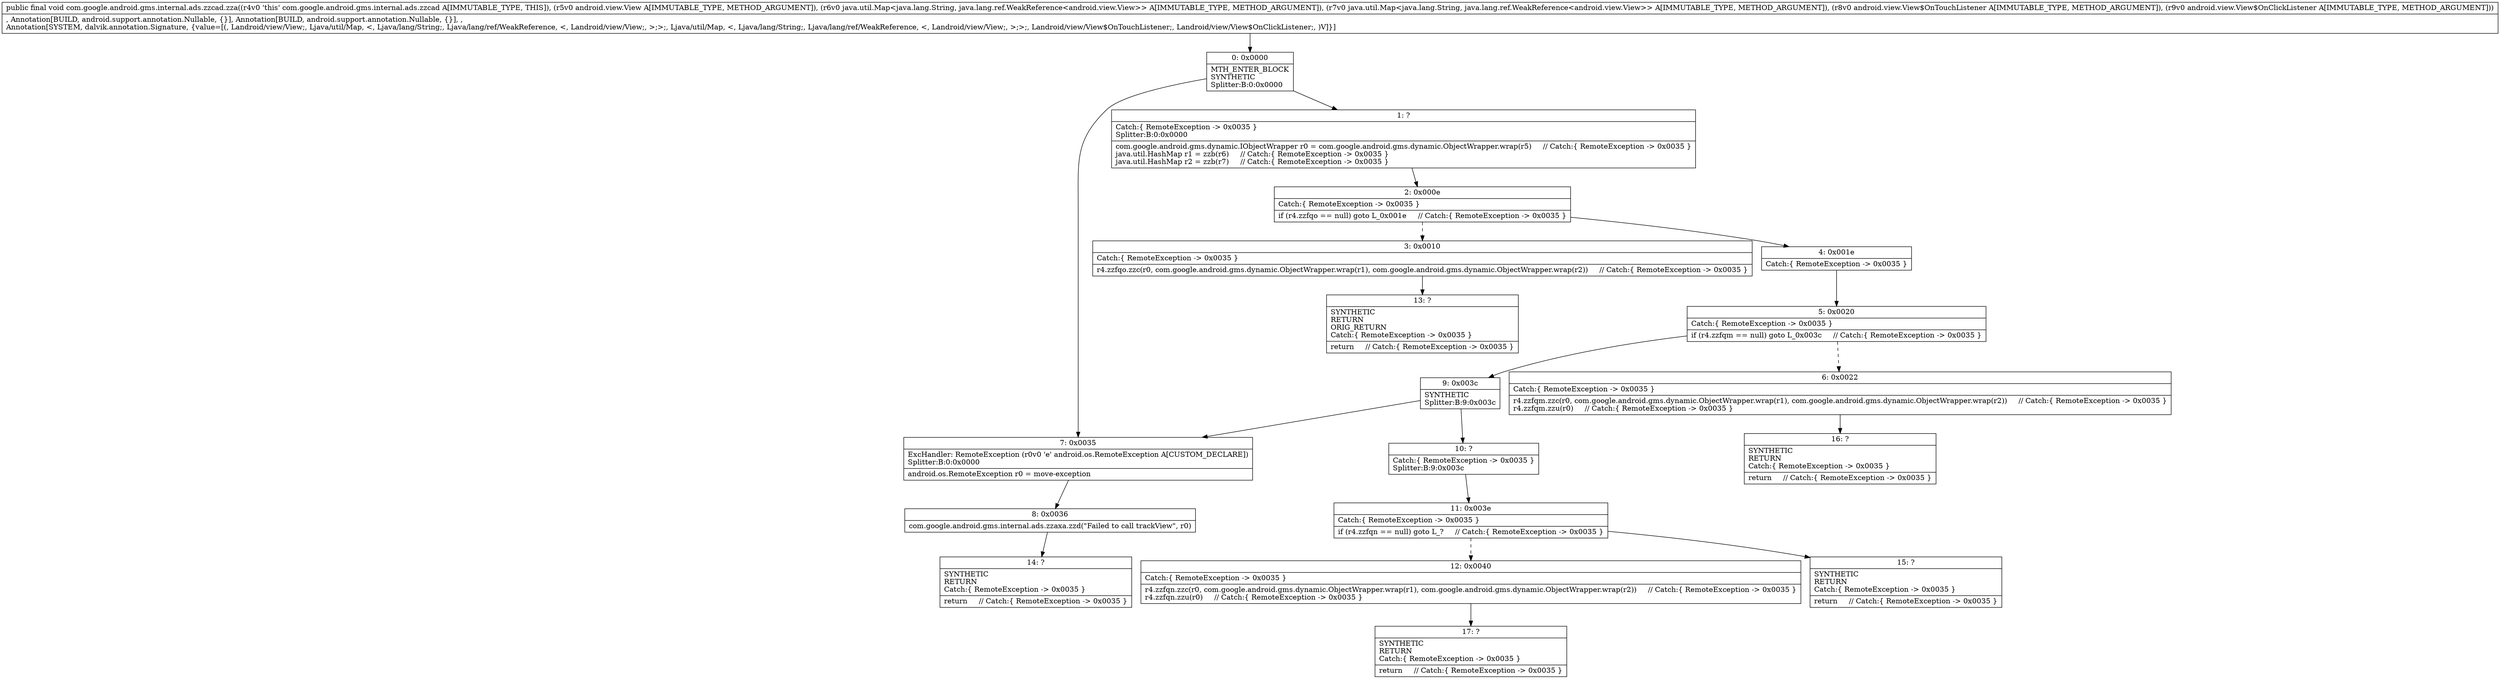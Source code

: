 digraph "CFG forcom.google.android.gms.internal.ads.zzcad.zza(Landroid\/view\/View;Ljava\/util\/Map;Ljava\/util\/Map;Landroid\/view\/View$OnTouchListener;Landroid\/view\/View$OnClickListener;)V" {
Node_0 [shape=record,label="{0\:\ 0x0000|MTH_ENTER_BLOCK\lSYNTHETIC\lSplitter:B:0:0x0000\l}"];
Node_1 [shape=record,label="{1\:\ ?|Catch:\{ RemoteException \-\> 0x0035 \}\lSplitter:B:0:0x0000\l|com.google.android.gms.dynamic.IObjectWrapper r0 = com.google.android.gms.dynamic.ObjectWrapper.wrap(r5)     \/\/ Catch:\{ RemoteException \-\> 0x0035 \}\ljava.util.HashMap r1 = zzb(r6)     \/\/ Catch:\{ RemoteException \-\> 0x0035 \}\ljava.util.HashMap r2 = zzb(r7)     \/\/ Catch:\{ RemoteException \-\> 0x0035 \}\l}"];
Node_2 [shape=record,label="{2\:\ 0x000e|Catch:\{ RemoteException \-\> 0x0035 \}\l|if (r4.zzfqo == null) goto L_0x001e     \/\/ Catch:\{ RemoteException \-\> 0x0035 \}\l}"];
Node_3 [shape=record,label="{3\:\ 0x0010|Catch:\{ RemoteException \-\> 0x0035 \}\l|r4.zzfqo.zzc(r0, com.google.android.gms.dynamic.ObjectWrapper.wrap(r1), com.google.android.gms.dynamic.ObjectWrapper.wrap(r2))     \/\/ Catch:\{ RemoteException \-\> 0x0035 \}\l}"];
Node_4 [shape=record,label="{4\:\ 0x001e|Catch:\{ RemoteException \-\> 0x0035 \}\l}"];
Node_5 [shape=record,label="{5\:\ 0x0020|Catch:\{ RemoteException \-\> 0x0035 \}\l|if (r4.zzfqm == null) goto L_0x003c     \/\/ Catch:\{ RemoteException \-\> 0x0035 \}\l}"];
Node_6 [shape=record,label="{6\:\ 0x0022|Catch:\{ RemoteException \-\> 0x0035 \}\l|r4.zzfqm.zzc(r0, com.google.android.gms.dynamic.ObjectWrapper.wrap(r1), com.google.android.gms.dynamic.ObjectWrapper.wrap(r2))     \/\/ Catch:\{ RemoteException \-\> 0x0035 \}\lr4.zzfqm.zzu(r0)     \/\/ Catch:\{ RemoteException \-\> 0x0035 \}\l}"];
Node_7 [shape=record,label="{7\:\ 0x0035|ExcHandler: RemoteException (r0v0 'e' android.os.RemoteException A[CUSTOM_DECLARE])\lSplitter:B:0:0x0000\l|android.os.RemoteException r0 = move\-exception\l}"];
Node_8 [shape=record,label="{8\:\ 0x0036|com.google.android.gms.internal.ads.zzaxa.zzd(\"Failed to call trackView\", r0)\l}"];
Node_9 [shape=record,label="{9\:\ 0x003c|SYNTHETIC\lSplitter:B:9:0x003c\l}"];
Node_10 [shape=record,label="{10\:\ ?|Catch:\{ RemoteException \-\> 0x0035 \}\lSplitter:B:9:0x003c\l}"];
Node_11 [shape=record,label="{11\:\ 0x003e|Catch:\{ RemoteException \-\> 0x0035 \}\l|if (r4.zzfqn == null) goto L_?     \/\/ Catch:\{ RemoteException \-\> 0x0035 \}\l}"];
Node_12 [shape=record,label="{12\:\ 0x0040|Catch:\{ RemoteException \-\> 0x0035 \}\l|r4.zzfqn.zzc(r0, com.google.android.gms.dynamic.ObjectWrapper.wrap(r1), com.google.android.gms.dynamic.ObjectWrapper.wrap(r2))     \/\/ Catch:\{ RemoteException \-\> 0x0035 \}\lr4.zzfqn.zzu(r0)     \/\/ Catch:\{ RemoteException \-\> 0x0035 \}\l}"];
Node_13 [shape=record,label="{13\:\ ?|SYNTHETIC\lRETURN\lORIG_RETURN\lCatch:\{ RemoteException \-\> 0x0035 \}\l|return     \/\/ Catch:\{ RemoteException \-\> 0x0035 \}\l}"];
Node_14 [shape=record,label="{14\:\ ?|SYNTHETIC\lRETURN\lCatch:\{ RemoteException \-\> 0x0035 \}\l|return     \/\/ Catch:\{ RemoteException \-\> 0x0035 \}\l}"];
Node_15 [shape=record,label="{15\:\ ?|SYNTHETIC\lRETURN\lCatch:\{ RemoteException \-\> 0x0035 \}\l|return     \/\/ Catch:\{ RemoteException \-\> 0x0035 \}\l}"];
Node_16 [shape=record,label="{16\:\ ?|SYNTHETIC\lRETURN\lCatch:\{ RemoteException \-\> 0x0035 \}\l|return     \/\/ Catch:\{ RemoteException \-\> 0x0035 \}\l}"];
Node_17 [shape=record,label="{17\:\ ?|SYNTHETIC\lRETURN\lCatch:\{ RemoteException \-\> 0x0035 \}\l|return     \/\/ Catch:\{ RemoteException \-\> 0x0035 \}\l}"];
MethodNode[shape=record,label="{public final void com.google.android.gms.internal.ads.zzcad.zza((r4v0 'this' com.google.android.gms.internal.ads.zzcad A[IMMUTABLE_TYPE, THIS]), (r5v0 android.view.View A[IMMUTABLE_TYPE, METHOD_ARGUMENT]), (r6v0 java.util.Map\<java.lang.String, java.lang.ref.WeakReference\<android.view.View\>\> A[IMMUTABLE_TYPE, METHOD_ARGUMENT]), (r7v0 java.util.Map\<java.lang.String, java.lang.ref.WeakReference\<android.view.View\>\> A[IMMUTABLE_TYPE, METHOD_ARGUMENT]), (r8v0 android.view.View$OnTouchListener A[IMMUTABLE_TYPE, METHOD_ARGUMENT]), (r9v0 android.view.View$OnClickListener A[IMMUTABLE_TYPE, METHOD_ARGUMENT]))  | , Annotation[BUILD, android.support.annotation.Nullable, \{\}], Annotation[BUILD, android.support.annotation.Nullable, \{\}], , \lAnnotation[SYSTEM, dalvik.annotation.Signature, \{value=[(, Landroid\/view\/View;, Ljava\/util\/Map, \<, Ljava\/lang\/String;, Ljava\/lang\/ref\/WeakReference, \<, Landroid\/view\/View;, \>;\>;, Ljava\/util\/Map, \<, Ljava\/lang\/String;, Ljava\/lang\/ref\/WeakReference, \<, Landroid\/view\/View;, \>;\>;, Landroid\/view\/View$OnTouchListener;, Landroid\/view\/View$OnClickListener;, )V]\}]\l}"];
MethodNode -> Node_0;
Node_0 -> Node_1;
Node_0 -> Node_7;
Node_1 -> Node_2;
Node_2 -> Node_3[style=dashed];
Node_2 -> Node_4;
Node_3 -> Node_13;
Node_4 -> Node_5;
Node_5 -> Node_6[style=dashed];
Node_5 -> Node_9;
Node_6 -> Node_16;
Node_7 -> Node_8;
Node_8 -> Node_14;
Node_9 -> Node_10;
Node_9 -> Node_7;
Node_10 -> Node_11;
Node_11 -> Node_12[style=dashed];
Node_11 -> Node_15;
Node_12 -> Node_17;
}

